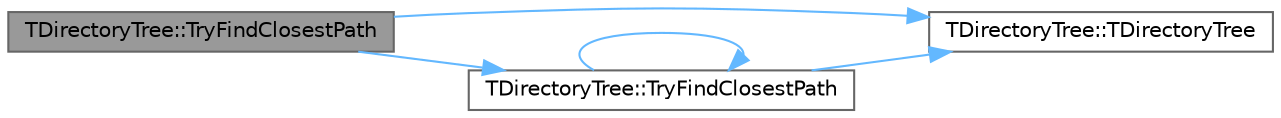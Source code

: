 digraph "TDirectoryTree::TryFindClosestPath"
{
 // INTERACTIVE_SVG=YES
 // LATEX_PDF_SIZE
  bgcolor="transparent";
  edge [fontname=Helvetica,fontsize=10,labelfontname=Helvetica,labelfontsize=10];
  node [fontname=Helvetica,fontsize=10,shape=box,height=0.2,width=0.4];
  rankdir="LR";
  Node1 [id="Node000001",label="TDirectoryTree::TryFindClosestPath",height=0.2,width=0.4,color="gray40", fillcolor="grey60", style="filled", fontcolor="black",tooltip="Return whether the given path or any of its parent paths exist in the tree."];
  Node1 -> Node2 [id="edge1_Node000001_Node000002",color="steelblue1",style="solid",tooltip=" "];
  Node2 [id="Node000002",label="TDirectoryTree::TDirectoryTree",height=0.2,width=0.4,color="grey40", fillcolor="white", style="filled",URL="$df/df1/classTDirectoryTree.html#a79b1844b93f48e81db4b619e969ae6a7",tooltip=" "];
  Node1 -> Node3 [id="edge2_Node000001_Node000003",color="steelblue1",style="solid",tooltip=" "];
  Node3 [id="Node000003",label="TDirectoryTree::TryFindClosestPath",height=0.2,width=0.4,color="grey40", fillcolor="white", style="filled",URL="$df/df1/classTDirectoryTree.html#ae7701d3bfe1550b22356ca9d16a4d127",tooltip="Return whether the given path or any of its parent paths exist in the tree."];
  Node3 -> Node2 [id="edge3_Node000003_Node000002",color="steelblue1",style="solid",tooltip=" "];
  Node3 -> Node3 [id="edge4_Node000003_Node000003",color="steelblue1",style="solid",tooltip=" "];
}
